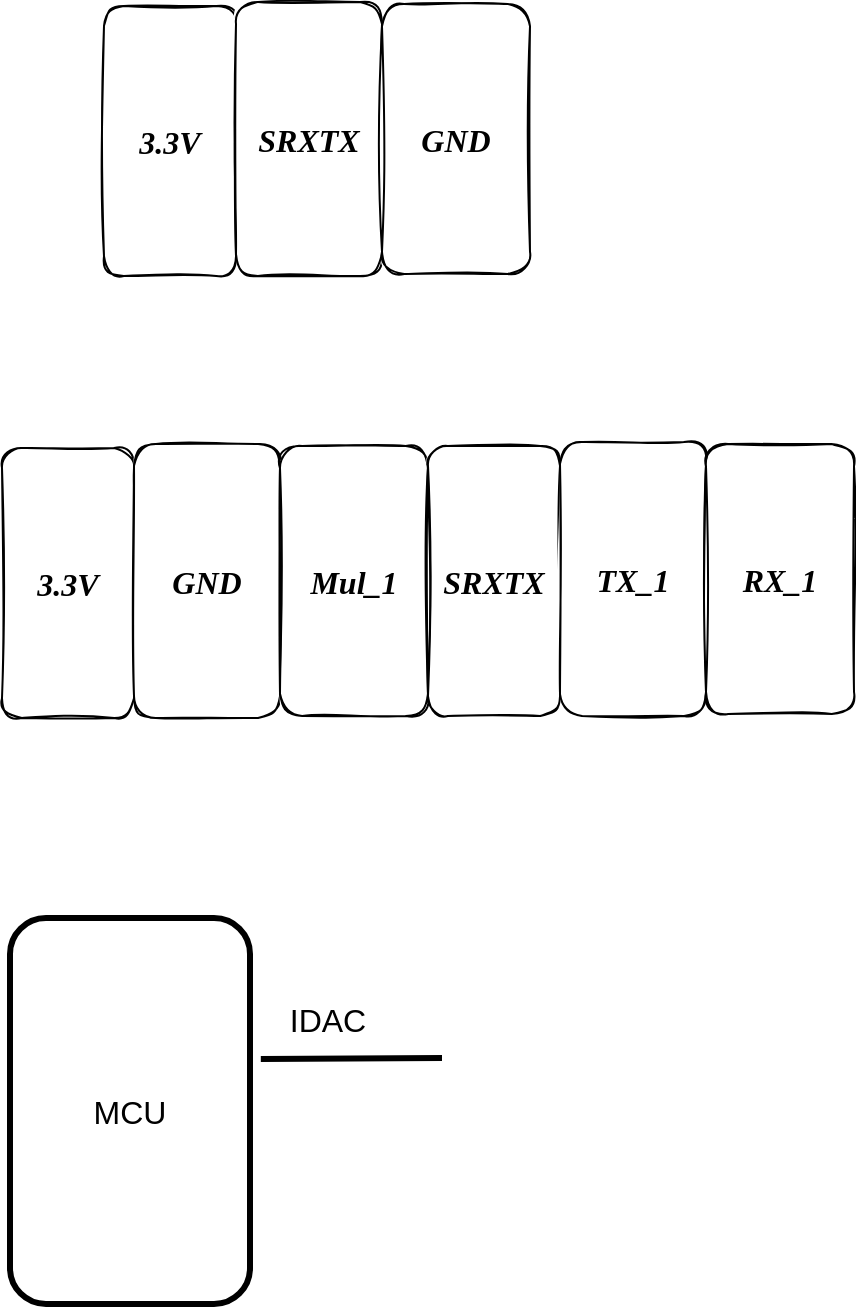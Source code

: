 <mxfile version="17.4.2" type="device"><diagram id="FfuwKJNRO_GeQYmqOmrr" name="第 1 页"><mxGraphModel dx="1238" dy="609" grid="0" gridSize="10" guides="1" tooltips="1" connect="1" arrows="1" fold="1" page="0" pageScale="1" pageWidth="827" pageHeight="1169" math="0" shadow="0"><root><mxCell id="0"/><mxCell id="1" parent="0"/><mxCell id="9jb5p4QVqt9vMmp_oYyX-4" value="&lt;font style=&quot;font-size: 16px&quot; face=&quot;Comic Sans MS&quot;&gt;&lt;b&gt;&lt;i&gt;3.3V&lt;/i&gt;&lt;/b&gt;&lt;/font&gt;" style="rounded=1;whiteSpace=wrap;html=1;sketch=1;fontFamily=MV Boid;" parent="1" vertex="1"><mxGeometry x="-238" y="124" width="66" height="135" as="geometry"/></mxCell><mxCell id="9jb5p4QVqt9vMmp_oYyX-5" value="&lt;font face=&quot;Comic Sans MS&quot;&gt;&lt;span style=&quot;font-size: 16px&quot;&gt;&lt;b&gt;&lt;i&gt;SRXTX&lt;/i&gt;&lt;/b&gt;&lt;/span&gt;&lt;/font&gt;" style="rounded=1;whiteSpace=wrap;html=1;sketch=1;fontFamily=MV Boid;" parent="1" vertex="1"><mxGeometry x="-172" y="122" width="73" height="137" as="geometry"/></mxCell><mxCell id="9jb5p4QVqt9vMmp_oYyX-6" value="&lt;font face=&quot;Comic Sans MS&quot;&gt;&lt;span style=&quot;font-size: 16px&quot;&gt;&lt;b&gt;&lt;i&gt;GND&lt;/i&gt;&lt;/b&gt;&lt;/span&gt;&lt;/font&gt;" style="rounded=1;whiteSpace=wrap;html=1;sketch=1;fontFamily=MV Boid;" parent="1" vertex="1"><mxGeometry x="-99" y="123" width="74" height="135" as="geometry"/></mxCell><mxCell id="9jb5p4QVqt9vMmp_oYyX-8" value="&lt;font style=&quot;font-size: 16px&quot; face=&quot;Comic Sans MS&quot;&gt;&lt;b&gt;&lt;i&gt;3.3V&lt;/i&gt;&lt;/b&gt;&lt;/font&gt;" style="rounded=1;whiteSpace=wrap;html=1;sketch=1;fontFamily=MV Boid;" parent="1" vertex="1"><mxGeometry x="-289" y="345" width="66" height="135" as="geometry"/></mxCell><mxCell id="9jb5p4QVqt9vMmp_oYyX-9" value="&lt;font face=&quot;Comic Sans MS&quot;&gt;&lt;span style=&quot;font-size: 16px&quot;&gt;&lt;b&gt;&lt;i&gt;GND&lt;/i&gt;&lt;/b&gt;&lt;/span&gt;&lt;/font&gt;" style="rounded=1;whiteSpace=wrap;html=1;sketch=1;fontFamily=MV Boid;" parent="1" vertex="1"><mxGeometry x="-223" y="343" width="73" height="137" as="geometry"/></mxCell><mxCell id="9jb5p4QVqt9vMmp_oYyX-10" value="&lt;font face=&quot;Comic Sans MS&quot;&gt;&lt;span style=&quot;font-size: 16px&quot;&gt;&lt;b&gt;&lt;i&gt;Mul_1&lt;/i&gt;&lt;/b&gt;&lt;/span&gt;&lt;/font&gt;" style="rounded=1;whiteSpace=wrap;html=1;sketch=1;fontFamily=MV Boid;" parent="1" vertex="1"><mxGeometry x="-150" y="344" width="74" height="135" as="geometry"/></mxCell><mxCell id="9jb5p4QVqt9vMmp_oYyX-11" value="&lt;font style=&quot;font-size: 16px&quot; face=&quot;Comic Sans MS&quot;&gt;&lt;b&gt;&lt;i&gt;SRXTX&lt;/i&gt;&lt;/b&gt;&lt;/font&gt;" style="rounded=1;whiteSpace=wrap;html=1;sketch=1;fontFamily=MV Boid;" parent="1" vertex="1"><mxGeometry x="-76" y="344" width="66" height="135" as="geometry"/></mxCell><mxCell id="9jb5p4QVqt9vMmp_oYyX-12" value="&lt;font face=&quot;Comic Sans MS&quot;&gt;&lt;span style=&quot;font-size: 16px&quot;&gt;&lt;b&gt;&lt;i&gt;TX_1&lt;/i&gt;&lt;/b&gt;&lt;/span&gt;&lt;/font&gt;" style="rounded=1;whiteSpace=wrap;html=1;sketch=1;fontFamily=MV Boid;" parent="1" vertex="1"><mxGeometry x="-10" y="342" width="73" height="137" as="geometry"/></mxCell><mxCell id="9jb5p4QVqt9vMmp_oYyX-13" value="&lt;font face=&quot;Comic Sans MS&quot;&gt;&lt;span style=&quot;font-size: 16px&quot;&gt;&lt;b&gt;&lt;i&gt;RX_1&lt;/i&gt;&lt;/b&gt;&lt;/span&gt;&lt;/font&gt;" style="rounded=1;whiteSpace=wrap;html=1;sketch=1;fontFamily=MV Boid;" parent="1" vertex="1"><mxGeometry x="63" y="343" width="74" height="135" as="geometry"/></mxCell><mxCell id="vcCselUHt7foikdoYkUw-1" value="&lt;font style=&quot;font-size: 16px&quot;&gt;MCU&lt;/font&gt;" style="rounded=1;whiteSpace=wrap;html=1;strokeWidth=3;" vertex="1" parent="1"><mxGeometry x="-285" y="580" width="120" height="193" as="geometry"/></mxCell><mxCell id="vcCselUHt7foikdoYkUw-2" value="" style="endArrow=none;html=1;rounded=0;exitX=1.045;exitY=0.365;exitDx=0;exitDy=0;exitPerimeter=0;strokeWidth=3;" edge="1" parent="1" source="vcCselUHt7foikdoYkUw-1"><mxGeometry width="50" height="50" relative="1" as="geometry"><mxPoint x="-126" y="677" as="sourcePoint"/><mxPoint x="-69" y="650" as="targetPoint"/></mxGeometry></mxCell><mxCell id="vcCselUHt7foikdoYkUw-4" value="&lt;font style=&quot;font-size: 16px&quot;&gt;IDAC&lt;/font&gt;" style="text;html=1;strokeColor=none;fillColor=none;align=center;verticalAlign=middle;whiteSpace=wrap;rounded=0;" vertex="1" parent="1"><mxGeometry x="-156" y="616" width="60" height="30" as="geometry"/></mxCell></root></mxGraphModel></diagram></mxfile>